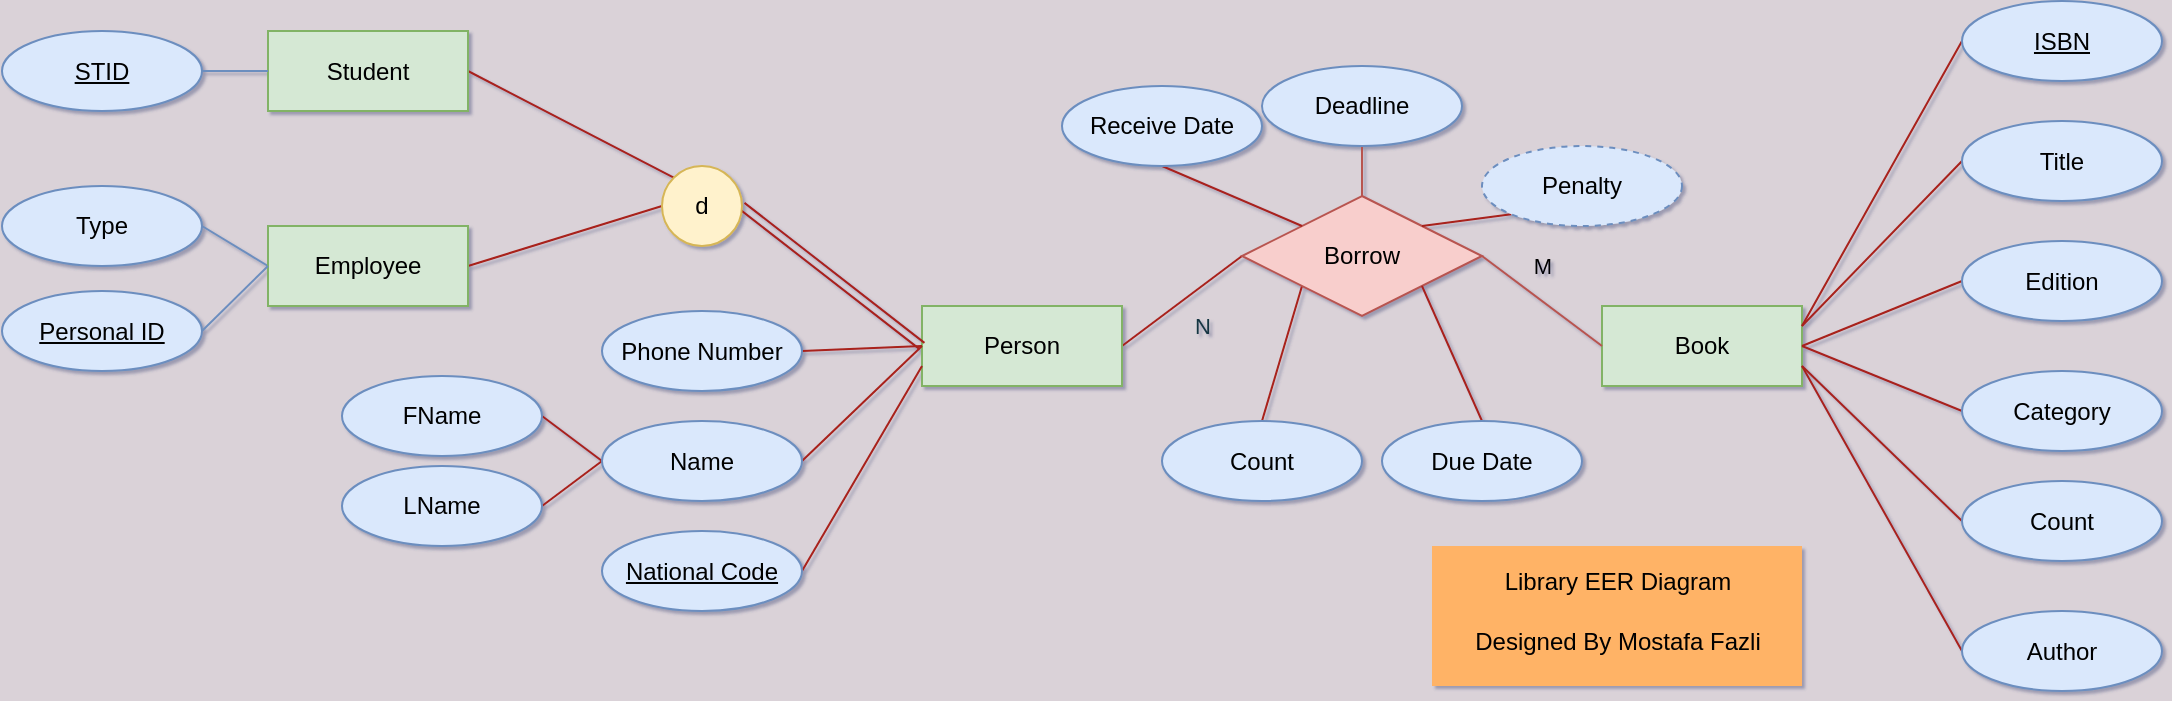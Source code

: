 <mxfile version="15.7.0" type="device"><diagram id="1u5IPSB5FLAQHT0HfJxH" name="Page-1"><mxGraphModel dx="1190" dy="216" grid="1" gridSize="10" guides="1" tooltips="1" connect="1" arrows="1" fold="1" page="1" pageScale="1" pageWidth="827" pageHeight="1169" background="#DAD2D8" math="0" shadow="1"><root><mxCell id="0"/><mxCell id="1" parent="0"/><mxCell id="zVy2WJiWQwcAcLlM8nul-25" value="N" style="orthogonalLoop=1;jettySize=auto;html=1;exitX=1;exitY=0.5;exitDx=0;exitDy=0;entryX=0;entryY=0.5;entryDx=0;entryDy=0;endArrow=none;endFill=0;strokeColor=#A8201A;fontColor=#143642;rounded=0;labelBackgroundColor=none;" parent="1" source="zVy2WJiWQwcAcLlM8nul-1" target="zVy2WJiWQwcAcLlM8nul-24" edge="1"><mxGeometry x="0.013" y="-16" relative="1" as="geometry"><mxPoint as="offset"/></mxGeometry></mxCell><mxCell id="zVy2WJiWQwcAcLlM8nul-1" value="Person" style="whiteSpace=wrap;html=1;align=center;fillColor=#d5e8d4;strokeColor=#82b366;rounded=0;" parent="1" vertex="1"><mxGeometry x="170" y="460" width="100" height="40" as="geometry"/></mxCell><mxCell id="zVy2WJiWQwcAcLlM8nul-2" value="Book" style="whiteSpace=wrap;html=1;align=center;fillColor=#d5e8d4;strokeColor=#82b366;rounded=0;" parent="1" vertex="1"><mxGeometry x="510" y="460" width="100" height="40" as="geometry"/></mxCell><mxCell id="zVy2WJiWQwcAcLlM8nul-28" style="edgeStyle=none;orthogonalLoop=1;jettySize=auto;html=1;exitX=0;exitY=0.5;exitDx=0;exitDy=0;entryX=1;entryY=0.25;entryDx=0;entryDy=0;endArrow=none;endFill=0;strokeColor=#A8201A;fontColor=#143642;rounded=0;labelBackgroundColor=#DAD2D8;" parent="1" source="zVy2WJiWQwcAcLlM8nul-4" target="zVy2WJiWQwcAcLlM8nul-2" edge="1"><mxGeometry relative="1" as="geometry"/></mxCell><mxCell id="zVy2WJiWQwcAcLlM8nul-4" value="ISBN" style="ellipse;whiteSpace=wrap;html=1;align=center;fontStyle=4;fillColor=#dae8fc;strokeColor=#6c8ebf;rounded=0;" parent="1" vertex="1"><mxGeometry x="690" y="307.5" width="100" height="40" as="geometry"/></mxCell><mxCell id="zVy2WJiWQwcAcLlM8nul-29" style="edgeStyle=none;orthogonalLoop=1;jettySize=auto;html=1;exitX=0;exitY=0.5;exitDx=0;exitDy=0;endArrow=none;endFill=0;strokeColor=#A8201A;fontColor=#143642;rounded=0;labelBackgroundColor=#DAD2D8;" parent="1" source="zVy2WJiWQwcAcLlM8nul-8" edge="1"><mxGeometry relative="1" as="geometry"><mxPoint x="610" y="470.0" as="targetPoint"/></mxGeometry></mxCell><mxCell id="zVy2WJiWQwcAcLlM8nul-8" value="Title" style="ellipse;whiteSpace=wrap;html=1;align=center;fillColor=#dae8fc;strokeColor=#6c8ebf;rounded=0;" parent="1" vertex="1"><mxGeometry x="690" y="367.5" width="100" height="40" as="geometry"/></mxCell><mxCell id="zVy2WJiWQwcAcLlM8nul-30" style="edgeStyle=none;orthogonalLoop=1;jettySize=auto;html=1;exitX=0;exitY=0.5;exitDx=0;exitDy=0;entryX=1;entryY=0.5;entryDx=0;entryDy=0;endArrow=none;endFill=0;strokeColor=#A8201A;fontColor=#143642;rounded=0;labelBackgroundColor=#DAD2D8;" parent="1" source="zVy2WJiWQwcAcLlM8nul-9" target="zVy2WJiWQwcAcLlM8nul-2" edge="1"><mxGeometry relative="1" as="geometry"/></mxCell><mxCell id="zVy2WJiWQwcAcLlM8nul-9" value="Edition" style="ellipse;whiteSpace=wrap;html=1;align=center;fillColor=#dae8fc;strokeColor=#6c8ebf;rounded=0;" parent="1" vertex="1"><mxGeometry x="690" y="427.5" width="100" height="40" as="geometry"/></mxCell><mxCell id="zVy2WJiWQwcAcLlM8nul-31" style="edgeStyle=none;orthogonalLoop=1;jettySize=auto;html=1;exitX=0;exitY=0.5;exitDx=0;exitDy=0;entryX=1;entryY=0.5;entryDx=0;entryDy=0;endArrow=none;endFill=0;strokeColor=#A8201A;fontColor=#143642;rounded=0;labelBackgroundColor=#DAD2D8;" parent="1" source="zVy2WJiWQwcAcLlM8nul-10" target="zVy2WJiWQwcAcLlM8nul-2" edge="1"><mxGeometry relative="1" as="geometry"/></mxCell><mxCell id="zVy2WJiWQwcAcLlM8nul-10" value="Category" style="ellipse;whiteSpace=wrap;html=1;align=center;fillColor=#dae8fc;strokeColor=#6c8ebf;rounded=0;" parent="1" vertex="1"><mxGeometry x="690" y="492.5" width="100" height="40" as="geometry"/></mxCell><mxCell id="zVy2WJiWQwcAcLlM8nul-32" style="edgeStyle=none;orthogonalLoop=1;jettySize=auto;html=1;exitX=0;exitY=0.5;exitDx=0;exitDy=0;entryX=1;entryY=0.75;entryDx=0;entryDy=0;endArrow=none;endFill=0;strokeColor=#A8201A;fontColor=#143642;rounded=0;labelBackgroundColor=#DAD2D8;" parent="1" source="zVy2WJiWQwcAcLlM8nul-11" target="zVy2WJiWQwcAcLlM8nul-2" edge="1"><mxGeometry relative="1" as="geometry"/></mxCell><mxCell id="zVy2WJiWQwcAcLlM8nul-11" value="Count" style="ellipse;whiteSpace=wrap;html=1;align=center;fillColor=#dae8fc;strokeColor=#6c8ebf;rounded=0;" parent="1" vertex="1"><mxGeometry x="690" y="547.5" width="100" height="40" as="geometry"/></mxCell><mxCell id="zVy2WJiWQwcAcLlM8nul-40" style="edgeStyle=none;orthogonalLoop=1;jettySize=auto;html=1;exitX=1;exitY=0.5;exitDx=0;exitDy=0;entryX=0;entryY=0.5;entryDx=0;entryDy=0;endArrow=none;endFill=0;shape=link;strokeColor=#A8201A;fontColor=#143642;rounded=0;labelBackgroundColor=#DAD2D8;" parent="1" source="zVy2WJiWQwcAcLlM8nul-12" target="zVy2WJiWQwcAcLlM8nul-1" edge="1"><mxGeometry relative="1" as="geometry"/></mxCell><mxCell id="zVy2WJiWQwcAcLlM8nul-48" style="edgeStyle=none;orthogonalLoop=1;jettySize=auto;html=1;exitX=0;exitY=0;exitDx=0;exitDy=0;entryX=1;entryY=0.5;entryDx=0;entryDy=0;endArrow=none;endFill=0;strokeColor=#A8201A;fontColor=#143642;rounded=0;labelBackgroundColor=#DAD2D8;" parent="1" source="zVy2WJiWQwcAcLlM8nul-12" target="zVy2WJiWQwcAcLlM8nul-45" edge="1"><mxGeometry relative="1" as="geometry"/></mxCell><mxCell id="zVy2WJiWQwcAcLlM8nul-50" style="edgeStyle=none;orthogonalLoop=1;jettySize=auto;html=1;exitX=0;exitY=0.5;exitDx=0;exitDy=0;entryX=1;entryY=0.5;entryDx=0;entryDy=0;endArrow=none;endFill=0;strokeColor=#A8201A;fontColor=#143642;rounded=0;labelBackgroundColor=#DAD2D8;" parent="1" source="zVy2WJiWQwcAcLlM8nul-12" target="zVy2WJiWQwcAcLlM8nul-47" edge="1"><mxGeometry relative="1" as="geometry"/></mxCell><mxCell id="zVy2WJiWQwcAcLlM8nul-12" value="d" style="ellipse;whiteSpace=wrap;html=1;align=center;fillColor=#fff2cc;strokeColor=#d6b656;rounded=0;" parent="1" vertex="1"><mxGeometry x="40" y="390" width="40" height="40" as="geometry"/></mxCell><mxCell id="zVy2WJiWQwcAcLlM8nul-41" style="edgeStyle=none;orthogonalLoop=1;jettySize=auto;html=1;exitX=1;exitY=0.5;exitDx=0;exitDy=0;entryX=0;entryY=0.5;entryDx=0;entryDy=0;endArrow=none;endFill=0;strokeColor=#A8201A;fontColor=#143642;rounded=0;labelBackgroundColor=#DAD2D8;" parent="1" source="zVy2WJiWQwcAcLlM8nul-13" target="zVy2WJiWQwcAcLlM8nul-1" edge="1"><mxGeometry relative="1" as="geometry"/></mxCell><mxCell id="zVy2WJiWQwcAcLlM8nul-13" value="Phone Number" style="ellipse;whiteSpace=wrap;html=1;align=center;fillColor=#dae8fc;strokeColor=#6c8ebf;rounded=0;" parent="1" vertex="1"><mxGeometry x="10" y="462.5" width="100" height="40" as="geometry"/></mxCell><mxCell id="zVy2WJiWQwcAcLlM8nul-34" style="edgeStyle=none;orthogonalLoop=1;jettySize=auto;html=1;exitX=0;exitY=0.5;exitDx=0;exitDy=0;entryX=1;entryY=0.75;entryDx=0;entryDy=0;endArrow=none;endFill=0;strokeColor=#A8201A;fontColor=#143642;rounded=0;labelBackgroundColor=#DAD2D8;" parent="1" source="zVy2WJiWQwcAcLlM8nul-15" target="zVy2WJiWQwcAcLlM8nul-2" edge="1"><mxGeometry relative="1" as="geometry"/></mxCell><mxCell id="zVy2WJiWQwcAcLlM8nul-15" value="Author" style="ellipse;whiteSpace=wrap;html=1;align=center;fillColor=#dae8fc;strokeColor=#6c8ebf;rounded=0;" parent="1" vertex="1"><mxGeometry x="690" y="612.5" width="100" height="40" as="geometry"/></mxCell><mxCell id="zVy2WJiWQwcAcLlM8nul-35" style="edgeStyle=none;orthogonalLoop=1;jettySize=auto;html=1;exitX=0;exitY=0.5;exitDx=0;exitDy=0;entryX=1;entryY=0.5;entryDx=0;entryDy=0;endArrow=none;endFill=0;strokeColor=#A8201A;fontColor=#143642;rounded=0;labelBackgroundColor=#DAD2D8;" parent="1" source="zVy2WJiWQwcAcLlM8nul-17" target="zVy2WJiWQwcAcLlM8nul-20" edge="1"><mxGeometry relative="1" as="geometry"/></mxCell><mxCell id="zVy2WJiWQwcAcLlM8nul-36" style="edgeStyle=none;orthogonalLoop=1;jettySize=auto;html=1;exitX=0;exitY=0.5;exitDx=0;exitDy=0;entryX=1;entryY=0.5;entryDx=0;entryDy=0;endArrow=none;endFill=0;strokeColor=#A8201A;fontColor=#143642;rounded=0;labelBackgroundColor=#DAD2D8;" parent="1" source="zVy2WJiWQwcAcLlM8nul-17" target="zVy2WJiWQwcAcLlM8nul-19" edge="1"><mxGeometry relative="1" as="geometry"/></mxCell><mxCell id="zVy2WJiWQwcAcLlM8nul-38" style="edgeStyle=none;orthogonalLoop=1;jettySize=auto;html=1;exitX=1;exitY=0.5;exitDx=0;exitDy=0;entryX=0;entryY=0.5;entryDx=0;entryDy=0;endArrow=none;endFill=0;strokeColor=#A8201A;fontColor=#143642;rounded=0;labelBackgroundColor=#DAD2D8;" parent="1" source="zVy2WJiWQwcAcLlM8nul-17" target="zVy2WJiWQwcAcLlM8nul-1" edge="1"><mxGeometry relative="1" as="geometry"/></mxCell><mxCell id="zVy2WJiWQwcAcLlM8nul-17" value="Name" style="ellipse;whiteSpace=wrap;html=1;align=center;fillColor=#dae8fc;strokeColor=#6c8ebf;rounded=0;" parent="1" vertex="1"><mxGeometry x="10" y="517.5" width="100" height="40" as="geometry"/></mxCell><mxCell id="zVy2WJiWQwcAcLlM8nul-19" value="LName" style="ellipse;whiteSpace=wrap;html=1;align=center;fillColor=#dae8fc;strokeColor=#6c8ebf;rounded=0;" parent="1" vertex="1"><mxGeometry x="-120" y="540" width="100" height="40" as="geometry"/></mxCell><mxCell id="zVy2WJiWQwcAcLlM8nul-20" value="FName" style="ellipse;whiteSpace=wrap;html=1;align=center;fillColor=#dae8fc;strokeColor=#6c8ebf;rounded=0;" parent="1" vertex="1"><mxGeometry x="-120" y="495" width="100" height="40" as="geometry"/></mxCell><mxCell id="zVy2WJiWQwcAcLlM8nul-37" style="edgeStyle=none;orthogonalLoop=1;jettySize=auto;html=1;exitX=1;exitY=0.5;exitDx=0;exitDy=0;entryX=0;entryY=0.75;entryDx=0;entryDy=0;endArrow=none;endFill=0;strokeColor=#A8201A;fontColor=#143642;rounded=0;labelBackgroundColor=#DAD2D8;" parent="1" source="zVy2WJiWQwcAcLlM8nul-23" target="zVy2WJiWQwcAcLlM8nul-1" edge="1"><mxGeometry relative="1" as="geometry"/></mxCell><mxCell id="zVy2WJiWQwcAcLlM8nul-23" value="National Code" style="ellipse;whiteSpace=wrap;html=1;align=center;fontStyle=4;fillColor=#dae8fc;strokeColor=#6c8ebf;rounded=0;" parent="1" vertex="1"><mxGeometry x="10" y="572.5" width="100" height="40" as="geometry"/></mxCell><mxCell id="zVy2WJiWQwcAcLlM8nul-27" value="M" style="orthogonalLoop=1;jettySize=auto;html=1;exitX=1;exitY=0.5;exitDx=0;exitDy=0;entryX=0;entryY=0.5;entryDx=0;entryDy=0;endArrow=none;endFill=0;strokeColor=#b85450;fontColor=default;rounded=0;labelBackgroundColor=none;fillColor=#f8cecc;" parent="1" source="zVy2WJiWQwcAcLlM8nul-24" target="zVy2WJiWQwcAcLlM8nul-2" edge="1"><mxGeometry x="-0.28" y="14" relative="1" as="geometry"><mxPoint as="offset"/></mxGeometry></mxCell><mxCell id="zVy2WJiWQwcAcLlM8nul-79" style="orthogonalLoop=1;jettySize=auto;html=1;exitX=0;exitY=1;exitDx=0;exitDy=0;entryX=0.5;entryY=0;entryDx=0;entryDy=0;fontColor=#143642;strokeColor=#A8201A;fillColor=#FAE5C7;endArrow=none;endFill=0;labelBackgroundColor=#DAD2D8;" parent="1" source="zVy2WJiWQwcAcLlM8nul-24" target="zVy2WJiWQwcAcLlM8nul-42" edge="1"><mxGeometry relative="1" as="geometry"/></mxCell><mxCell id="zVy2WJiWQwcAcLlM8nul-24" value="Borrow" style="shape=rhombus;perimeter=rhombusPerimeter;whiteSpace=wrap;html=1;align=center;fillColor=#f8cecc;strokeColor=#b85450;rounded=0;" parent="1" vertex="1"><mxGeometry x="330" y="405" width="120" height="60" as="geometry"/></mxCell><mxCell id="zVy2WJiWQwcAcLlM8nul-42" value="Count" style="ellipse;whiteSpace=wrap;html=1;align=center;fillColor=#dae8fc;strokeColor=#6c8ebf;rounded=0;" parent="1" vertex="1"><mxGeometry x="290" y="517.5" width="100" height="40" as="geometry"/></mxCell><mxCell id="zVy2WJiWQwcAcLlM8nul-45" value="Student" style="whiteSpace=wrap;html=1;align=center;fillColor=#d5e8d4;strokeColor=#82b366;rounded=0;" parent="1" vertex="1"><mxGeometry x="-157" y="322.5" width="100" height="40" as="geometry"/></mxCell><mxCell id="zVy2WJiWQwcAcLlM8nul-52" style="edgeStyle=none;orthogonalLoop=1;jettySize=auto;html=1;exitX=0;exitY=0.5;exitDx=0;exitDy=0;entryX=1;entryY=0.5;entryDx=0;entryDy=0;endArrow=none;endFill=0;strokeColor=#6c8ebf;fontColor=#143642;rounded=0;labelBackgroundColor=#DAD2D8;fillColor=#dae8fc;" parent="1" source="zVy2WJiWQwcAcLlM8nul-47" target="zVy2WJiWQwcAcLlM8nul-51" edge="1"><mxGeometry relative="1" as="geometry"/></mxCell><mxCell id="zVy2WJiWQwcAcLlM8nul-47" value="Employee" style="whiteSpace=wrap;html=1;align=center;fillColor=#d5e8d4;strokeColor=#82b366;rounded=0;" parent="1" vertex="1"><mxGeometry x="-157" y="420" width="100" height="40" as="geometry"/></mxCell><mxCell id="zVy2WJiWQwcAcLlM8nul-51" value="Type" style="ellipse;whiteSpace=wrap;html=1;align=center;fillColor=#dae8fc;strokeColor=#6c8ebf;rounded=0;" parent="1" vertex="1"><mxGeometry x="-290" y="400" width="100" height="40" as="geometry"/></mxCell><mxCell id="zVy2WJiWQwcAcLlM8nul-59" style="edgeStyle=none;orthogonalLoop=1;jettySize=auto;html=1;exitX=1;exitY=0.5;exitDx=0;exitDy=0;entryX=0;entryY=0.5;entryDx=0;entryDy=0;endArrow=none;endFill=0;strokeColor=#6c8ebf;fontColor=#143642;rounded=0;labelBackgroundColor=#DAD2D8;fillColor=#dae8fc;" parent="1" source="zVy2WJiWQwcAcLlM8nul-54" target="zVy2WJiWQwcAcLlM8nul-45" edge="1"><mxGeometry relative="1" as="geometry"/></mxCell><mxCell id="zVy2WJiWQwcAcLlM8nul-54" value="STID" style="ellipse;whiteSpace=wrap;html=1;align=center;fontStyle=4;fillColor=#dae8fc;strokeColor=#6c8ebf;rounded=0;" parent="1" vertex="1"><mxGeometry x="-290" y="322.5" width="100" height="40" as="geometry"/></mxCell><mxCell id="zVy2WJiWQwcAcLlM8nul-63" style="edgeStyle=none;orthogonalLoop=1;jettySize=auto;html=1;exitX=1;exitY=0.5;exitDx=0;exitDy=0;entryX=0;entryY=0.5;entryDx=0;entryDy=0;endArrow=none;endFill=0;strokeColor=#6c8ebf;fontColor=#143642;rounded=0;labelBackgroundColor=#DAD2D8;fillColor=#dae8fc;" parent="1" source="zVy2WJiWQwcAcLlM8nul-61" target="zVy2WJiWQwcAcLlM8nul-47" edge="1"><mxGeometry relative="1" as="geometry"/></mxCell><mxCell id="zVy2WJiWQwcAcLlM8nul-61" value="Personal ID" style="ellipse;whiteSpace=wrap;html=1;align=center;fontStyle=4;fillColor=#dae8fc;strokeColor=#6c8ebf;rounded=0;" parent="1" vertex="1"><mxGeometry x="-290" y="452.5" width="100" height="40" as="geometry"/></mxCell><mxCell id="zVy2WJiWQwcAcLlM8nul-82" style="edgeStyle=none;orthogonalLoop=1;jettySize=auto;html=1;exitX=0.5;exitY=0;exitDx=0;exitDy=0;entryX=1;entryY=1;entryDx=0;entryDy=0;fontColor=#143642;endArrow=none;endFill=0;strokeColor=#A8201A;fillColor=#FAE5C7;labelBackgroundColor=#DAD2D8;" parent="1" source="zVy2WJiWQwcAcLlM8nul-80" target="zVy2WJiWQwcAcLlM8nul-24" edge="1"><mxGeometry relative="1" as="geometry"/></mxCell><mxCell id="zVy2WJiWQwcAcLlM8nul-80" value="Due Date" style="ellipse;whiteSpace=wrap;html=1;align=center;fillColor=#dae8fc;strokeColor=#6c8ebf;rounded=0;" parent="1" vertex="1"><mxGeometry x="400" y="517.5" width="100" height="40" as="geometry"/></mxCell><mxCell id="zVy2WJiWQwcAcLlM8nul-83" style="edgeStyle=none;orthogonalLoop=1;jettySize=auto;html=1;exitX=0.5;exitY=1;exitDx=0;exitDy=0;entryX=0.5;entryY=0;entryDx=0;entryDy=0;fontColor=#143642;endArrow=none;endFill=0;strokeColor=#b85450;fillColor=#f8cecc;labelBackgroundColor=#DAD2D8;" parent="1" source="zVy2WJiWQwcAcLlM8nul-81" target="zVy2WJiWQwcAcLlM8nul-24" edge="1"><mxGeometry relative="1" as="geometry"/></mxCell><mxCell id="zVy2WJiWQwcAcLlM8nul-81" value="Deadline" style="ellipse;whiteSpace=wrap;html=1;align=center;fillColor=#dae8fc;strokeColor=#6c8ebf;rounded=0;" parent="1" vertex="1"><mxGeometry x="340" y="340" width="100" height="40" as="geometry"/></mxCell><mxCell id="zVy2WJiWQwcAcLlM8nul-85" style="edgeStyle=none;orthogonalLoop=1;jettySize=auto;html=1;exitX=0.5;exitY=1;exitDx=0;exitDy=0;entryX=0;entryY=0;entryDx=0;entryDy=0;fontColor=#143642;endArrow=none;endFill=0;strokeColor=#A8201A;fillColor=#FAE5C7;labelBackgroundColor=#DAD2D8;" parent="1" source="zVy2WJiWQwcAcLlM8nul-84" target="zVy2WJiWQwcAcLlM8nul-24" edge="1"><mxGeometry relative="1" as="geometry"/></mxCell><mxCell id="zVy2WJiWQwcAcLlM8nul-84" value="Receive Date" style="ellipse;whiteSpace=wrap;html=1;align=center;fillColor=#dae8fc;strokeColor=#6c8ebf;rounded=0;" parent="1" vertex="1"><mxGeometry x="240" y="350" width="100" height="40" as="geometry"/></mxCell><mxCell id="zVy2WJiWQwcAcLlM8nul-88" style="edgeStyle=none;orthogonalLoop=1;jettySize=auto;html=1;exitX=0;exitY=1;exitDx=0;exitDy=0;entryX=1;entryY=0;entryDx=0;entryDy=0;fontColor=#143642;endArrow=none;endFill=0;strokeColor=#A8201A;fillColor=#FAE5C7;labelBackgroundColor=#DAD2D8;" parent="1" source="zVy2WJiWQwcAcLlM8nul-87" target="zVy2WJiWQwcAcLlM8nul-24" edge="1"><mxGeometry relative="1" as="geometry"/></mxCell><mxCell id="zVy2WJiWQwcAcLlM8nul-87" value="Penalty" style="ellipse;whiteSpace=wrap;html=1;align=center;dashed=1;strokeColor=#6c8ebf;fillColor=#dae8fc;" parent="1" vertex="1"><mxGeometry x="450" y="380" width="100" height="40" as="geometry"/></mxCell><mxCell id="fDQ1BXsbwTbHSPGxq5mE-4" value="" style="rounded=0;whiteSpace=wrap;html=1;strokeColor=none;fillColor=#FFB366;" parent="1" vertex="1"><mxGeometry x="425" y="580" width="185" height="70" as="geometry"/></mxCell><mxCell id="fDQ1BXsbwTbHSPGxq5mE-3" value="Designed By Mostafa Fazli" style="text;html=1;strokeColor=none;fillColor=none;align=center;verticalAlign=middle;whiteSpace=wrap;rounded=0;" parent="1" vertex="1"><mxGeometry x="442.5" y="602.5" width="150" height="50" as="geometry"/></mxCell><mxCell id="fDQ1BXsbwTbHSPGxq5mE-2" value="Library EER Diagram" style="text;html=1;strokeColor=none;fillColor=none;align=center;verticalAlign=middle;whiteSpace=wrap;rounded=0;" parent="1" vertex="1"><mxGeometry x="442.5" y="572.5" width="150" height="50" as="geometry"/></mxCell></root></mxGraphModel></diagram></mxfile>